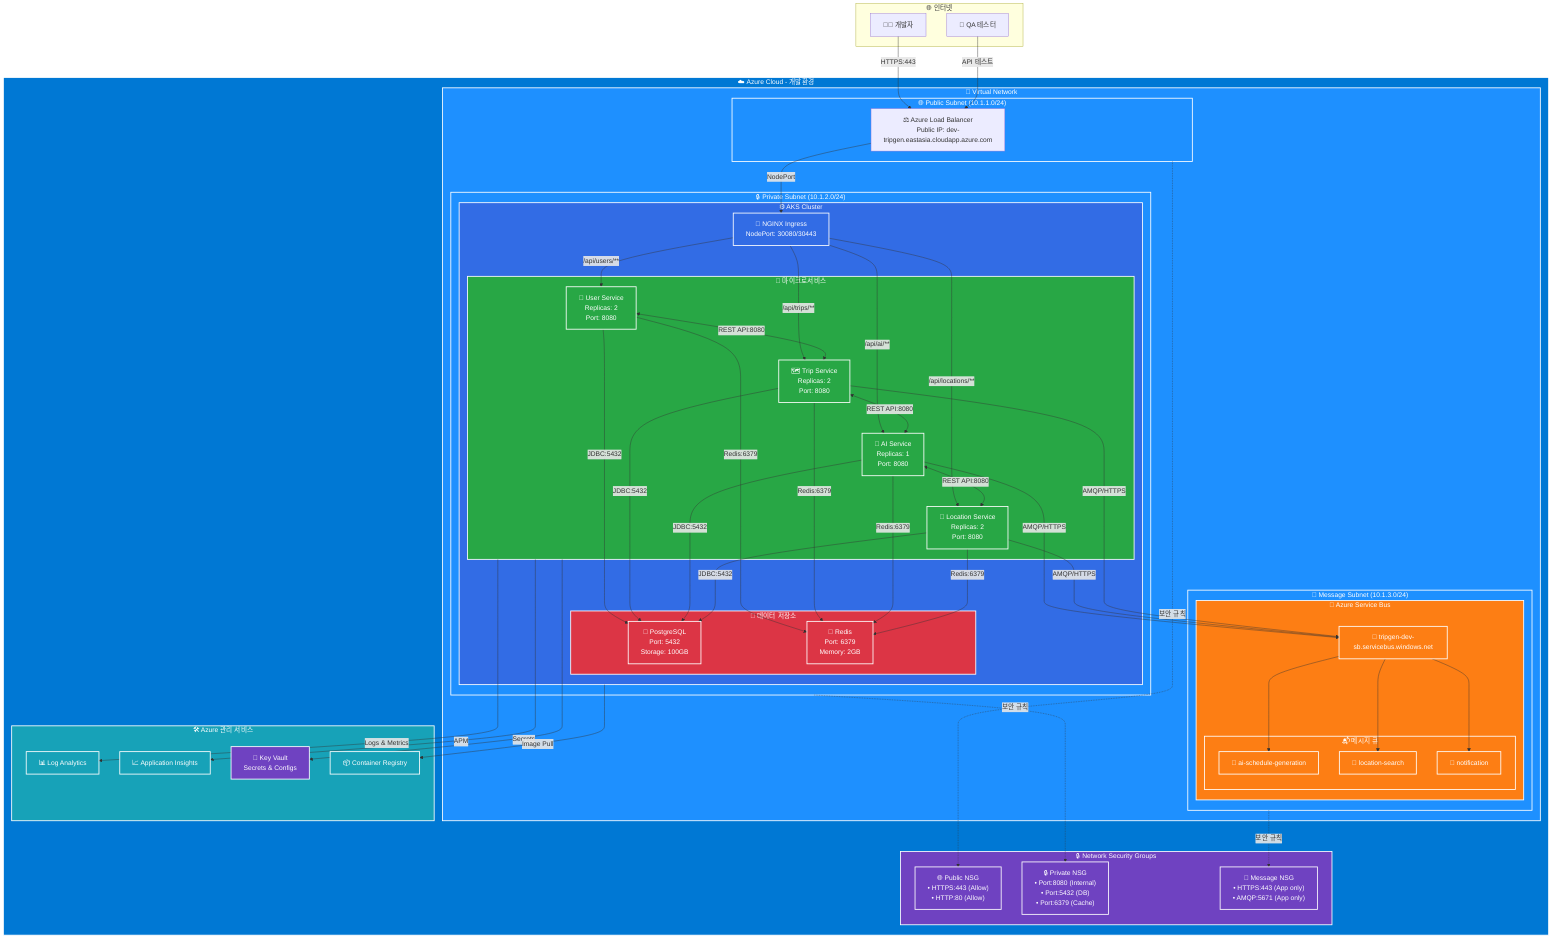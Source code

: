 graph TB
    %% TripGen 서비스 개발환경 네트워크 다이어그램
    %% Azure 클라우드 기반 마이크로서비스 아키텍처

    %% 외부 영역
    subgraph Internet["🌐 인터넷"]
        Developer["👨‍💻 개발자"]
        QATester["🧪 QA 테스터"]
    end

    %% Azure 클라우드 개발환경
    subgraph AzureCloud["☁️ Azure Cloud - 개발환경"]
        
        %% Virtual Network
        subgraph VNet["🏢 Virtual Network<br/>주소: 10.1.0.0/16"]
            
            %% Public Subnet - 외부 진입점
            subgraph PublicSubnet["🌐 Public Subnet (10.1.1.0/24)"]
                LoadBalancer["⚖️ Azure Load Balancer<br/>Public IP: dev-tripgen.eastasia.cloudapp.azure.com"]
            end

            %% Private Subnet - AKS 클러스터
            subgraph PrivateSubnet["🔒 Private Subnet (10.1.2.0/24)"]
                
                subgraph AKSCluster["⚙️ AKS Cluster"]
                    
                    %% Ingress Controller
                    IngressController["🚪 NGINX Ingress<br/>NodePort: 30080/30443"]
                    
                    %% 마이크로서비스
                    subgraph MicroServices["🚀 마이크로서비스"]
                        UserService["👤 User Service<br/>Replicas: 2<br/>Port: 8080"]
                        TripService["🗺️ Trip Service<br/>Replicas: 2<br/>Port: 8080"]
                        AIService["🤖 AI Service<br/>Replicas: 1<br/>Port: 8080"]
                        LocationService["📍 Location Service<br/>Replicas: 2<br/>Port: 8080"]
                    end
                    
                    %% 데이터 저장소
                    subgraph DataTier["💾 데이터 저장소"]
                        PostgreSQL["🐘 PostgreSQL<br/>Port: 5432<br/>Storage: 100GB"]
                        Redis["🔴 Redis<br/>Port: 6379<br/>Memory: 2GB"]
                    end
                end
            end

            %% Service Bus Subnet
            subgraph MessageSubnet["📨 Message Subnet (10.1.3.0/24)"]
                
                subgraph ServiceBus["📮 Azure Service Bus"]
                    ServiceBusEndpoint["🔗 tripgen-dev-sb.servicebus.windows.net"]
                    
                    subgraph Queues["📬 메시지 큐"]
                        AIQueue["🤖 ai-schedule-generation"]
                        LocationQueue["📍 location-search"]
                        NotificationQueue["🔔 notification"]
                    end
                end
            end
        end

        %% Azure 관리 서비스
        subgraph AzureServices["🛠️ Azure 관리 서비스"]
            LogAnalytics["📊 Log Analytics"]
            AppInsights["📈 Application Insights"]
            KeyVault["🔐 Key Vault<br/>Secrets & Configs"]
            ContainerRegistry["📦 Container Registry"]
        end

        %% 네트워크 보안 그룹
        subgraph SecurityGroups["🔒 Network Security Groups"]
            PublicNSG["🌐 Public NSG<br/>• HTTPS:443 (Allow)<br/>• HTTP:80 (Allow)"]
            PrivateNSG["🔒 Private NSG<br/>• Port:8080 (Internal)<br/>• Port:5432 (DB)<br/>• Port:6379 (Cache)"]
            MessageNSG["📨 Message NSG<br/>• HTTPS:443 (App only)<br/>• AMQP:5671 (App only)"]
        end
    end

    %% 네트워크 트래픽 흐름

    %% 외부 → 내부 트래픽
    Developer -->|"HTTPS:443"| LoadBalancer
    QATester -->|"API 테스트"| LoadBalancer

    %% Load Balancer → Ingress
    LoadBalancer -->|"NodePort"| IngressController

    %% Ingress → 마이크로서비스
    IngressController -->|"/api/users/**"| UserService
    IngressController -->|"/api/trips/**"| TripService
    IngressController -->|"/api/ai/**"| AIService
    IngressController -->|"/api/locations/**"| LocationService

    %% 서비스 간 통신
    UserService <-->|"REST API:8080"| TripService
    TripService <-->|"REST API:8080"| AIService
    AIService <-->|"REST API:8080"| LocationService

    %% 데이터베이스 연결
    UserService -->|"JDBC:5432"| PostgreSQL
    TripService -->|"JDBC:5432"| PostgreSQL
    AIService -->|"JDBC:5432"| PostgreSQL
    LocationService -->|"JDBC:5432"| PostgreSQL

    %% 캐시 연결
    UserService -->|"Redis:6379"| Redis
    TripService -->|"Redis:6379"| Redis
    AIService -->|"Redis:6379"| Redis
    LocationService -->|"Redis:6379"| Redis

    %% 메시징 연결
    AIService -->|"AMQP/HTTPS"| ServiceBusEndpoint
    LocationService -->|"AMQP/HTTPS"| ServiceBusEndpoint
    TripService -->|"AMQP/HTTPS"| ServiceBusEndpoint

    ServiceBusEndpoint --> AIQueue
    ServiceBusEndpoint --> LocationQueue
    ServiceBusEndpoint --> NotificationQueue

    %% 모니터링 & 보안
    MicroServices -->|"Logs & Metrics"| LogAnalytics
    MicroServices -->|"APM"| AppInsights
    MicroServices -->|"Secrets"| KeyVault
    AKSCluster -->|"Image Pull"| ContainerRegistry

    %% NSG 적용
    PublicSubnet -.->|"보안 규칙"| PublicNSG
    PrivateSubnet -.->|"보안 규칙"| PrivateNSG
    MessageSubnet -.->|"보안 규칙"| MessageNSG

    %% 스타일 정의
    classDef azureStyle fill:#0078D4,stroke:#fff,stroke-width:2px,color:#fff
    classDef networkStyle fill:#1E90FF,stroke:#fff,stroke-width:2px,color:#fff
    classDef k8sStyle fill:#326CE5,stroke:#fff,stroke-width:2px,color:#fff
    classDef appStyle fill:#28A745,stroke:#fff,stroke-width:2px,color:#fff
    classDef dataStyle fill:#DC3545,stroke:#fff,stroke-width:2px,color:#fff
    classDef messageStyle fill:#FD7E14,stroke:#fff,stroke-width:2px,color:#fff
    classDef securityStyle fill:#6F42C1,stroke:#fff,stroke-width:2px,color:#fff
    classDef managedStyle fill:#17A2B8,stroke:#fff,stroke-width:2px,color:#fff

    %% 스타일 적용
    class AzureCloud azureStyle
    class VNet,PublicSubnet,PrivateSubnet,MessageSubnet networkStyle
    class AKSCluster,IngressController k8sStyle
    class MicroServices,UserService,TripService,AIService,LocationService appStyle
    class DataTier,PostgreSQL,Redis dataStyle
    class ServiceBus,ServiceBusEndpoint,Queues,AIQueue,LocationQueue,NotificationQueue messageStyle
    class SecurityGroups,PublicNSG,PrivateNSG,MessageNSG,KeyVault securityStyle
    class AzureServices,LogAnalytics,AppInsights,ContainerRegistry managedStyle